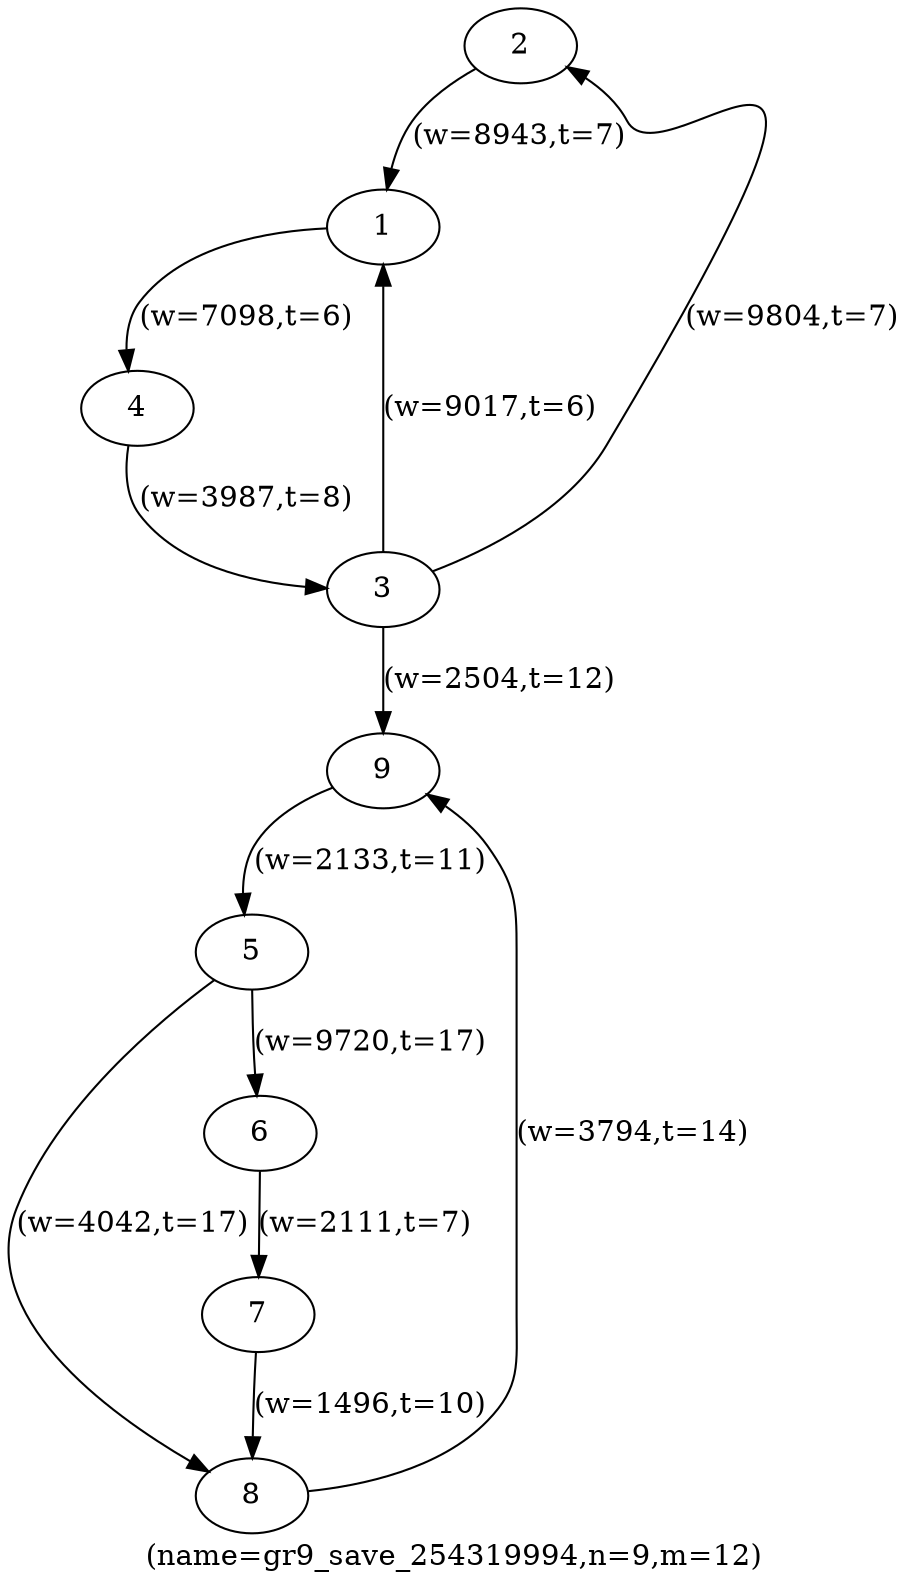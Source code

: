 digraph gr9_save_254319994 {
label="(name=gr9_save_254319994,n=9,m=12)";
	2 -> 1 [label="(w=8943,t=7)"];
	1 -> 4 [label="(w=7098,t=6)"];
	3 -> 1 [label="(w=9017,t=6)"];
	3 -> 2 [label="(w=9804,t=7)"];
	4 -> 3 [label="(w=3987,t=8)"];
	3 -> 9 [label="(w=2504,t=12)"];
	9 -> 5 [label="(w=2133,t=11)"];
	8 -> 9 [label="(w=3794,t=14)"];
	5 -> 8 [label="(w=4042,t=17)"];
	5 -> 6 [label="(w=9720,t=17)"];
	7 -> 8 [label="(w=1496,t=10)"];
	6 -> 7 [label="(w=2111,t=7)"];
6 [label="6"];
3 [label="3"];
7 [label="7"];
9 [label="9"];
2 [label="2"];
8 [label="8"];
1 [label="1"];
4 [label="4"];
5 [label="5"];
}
